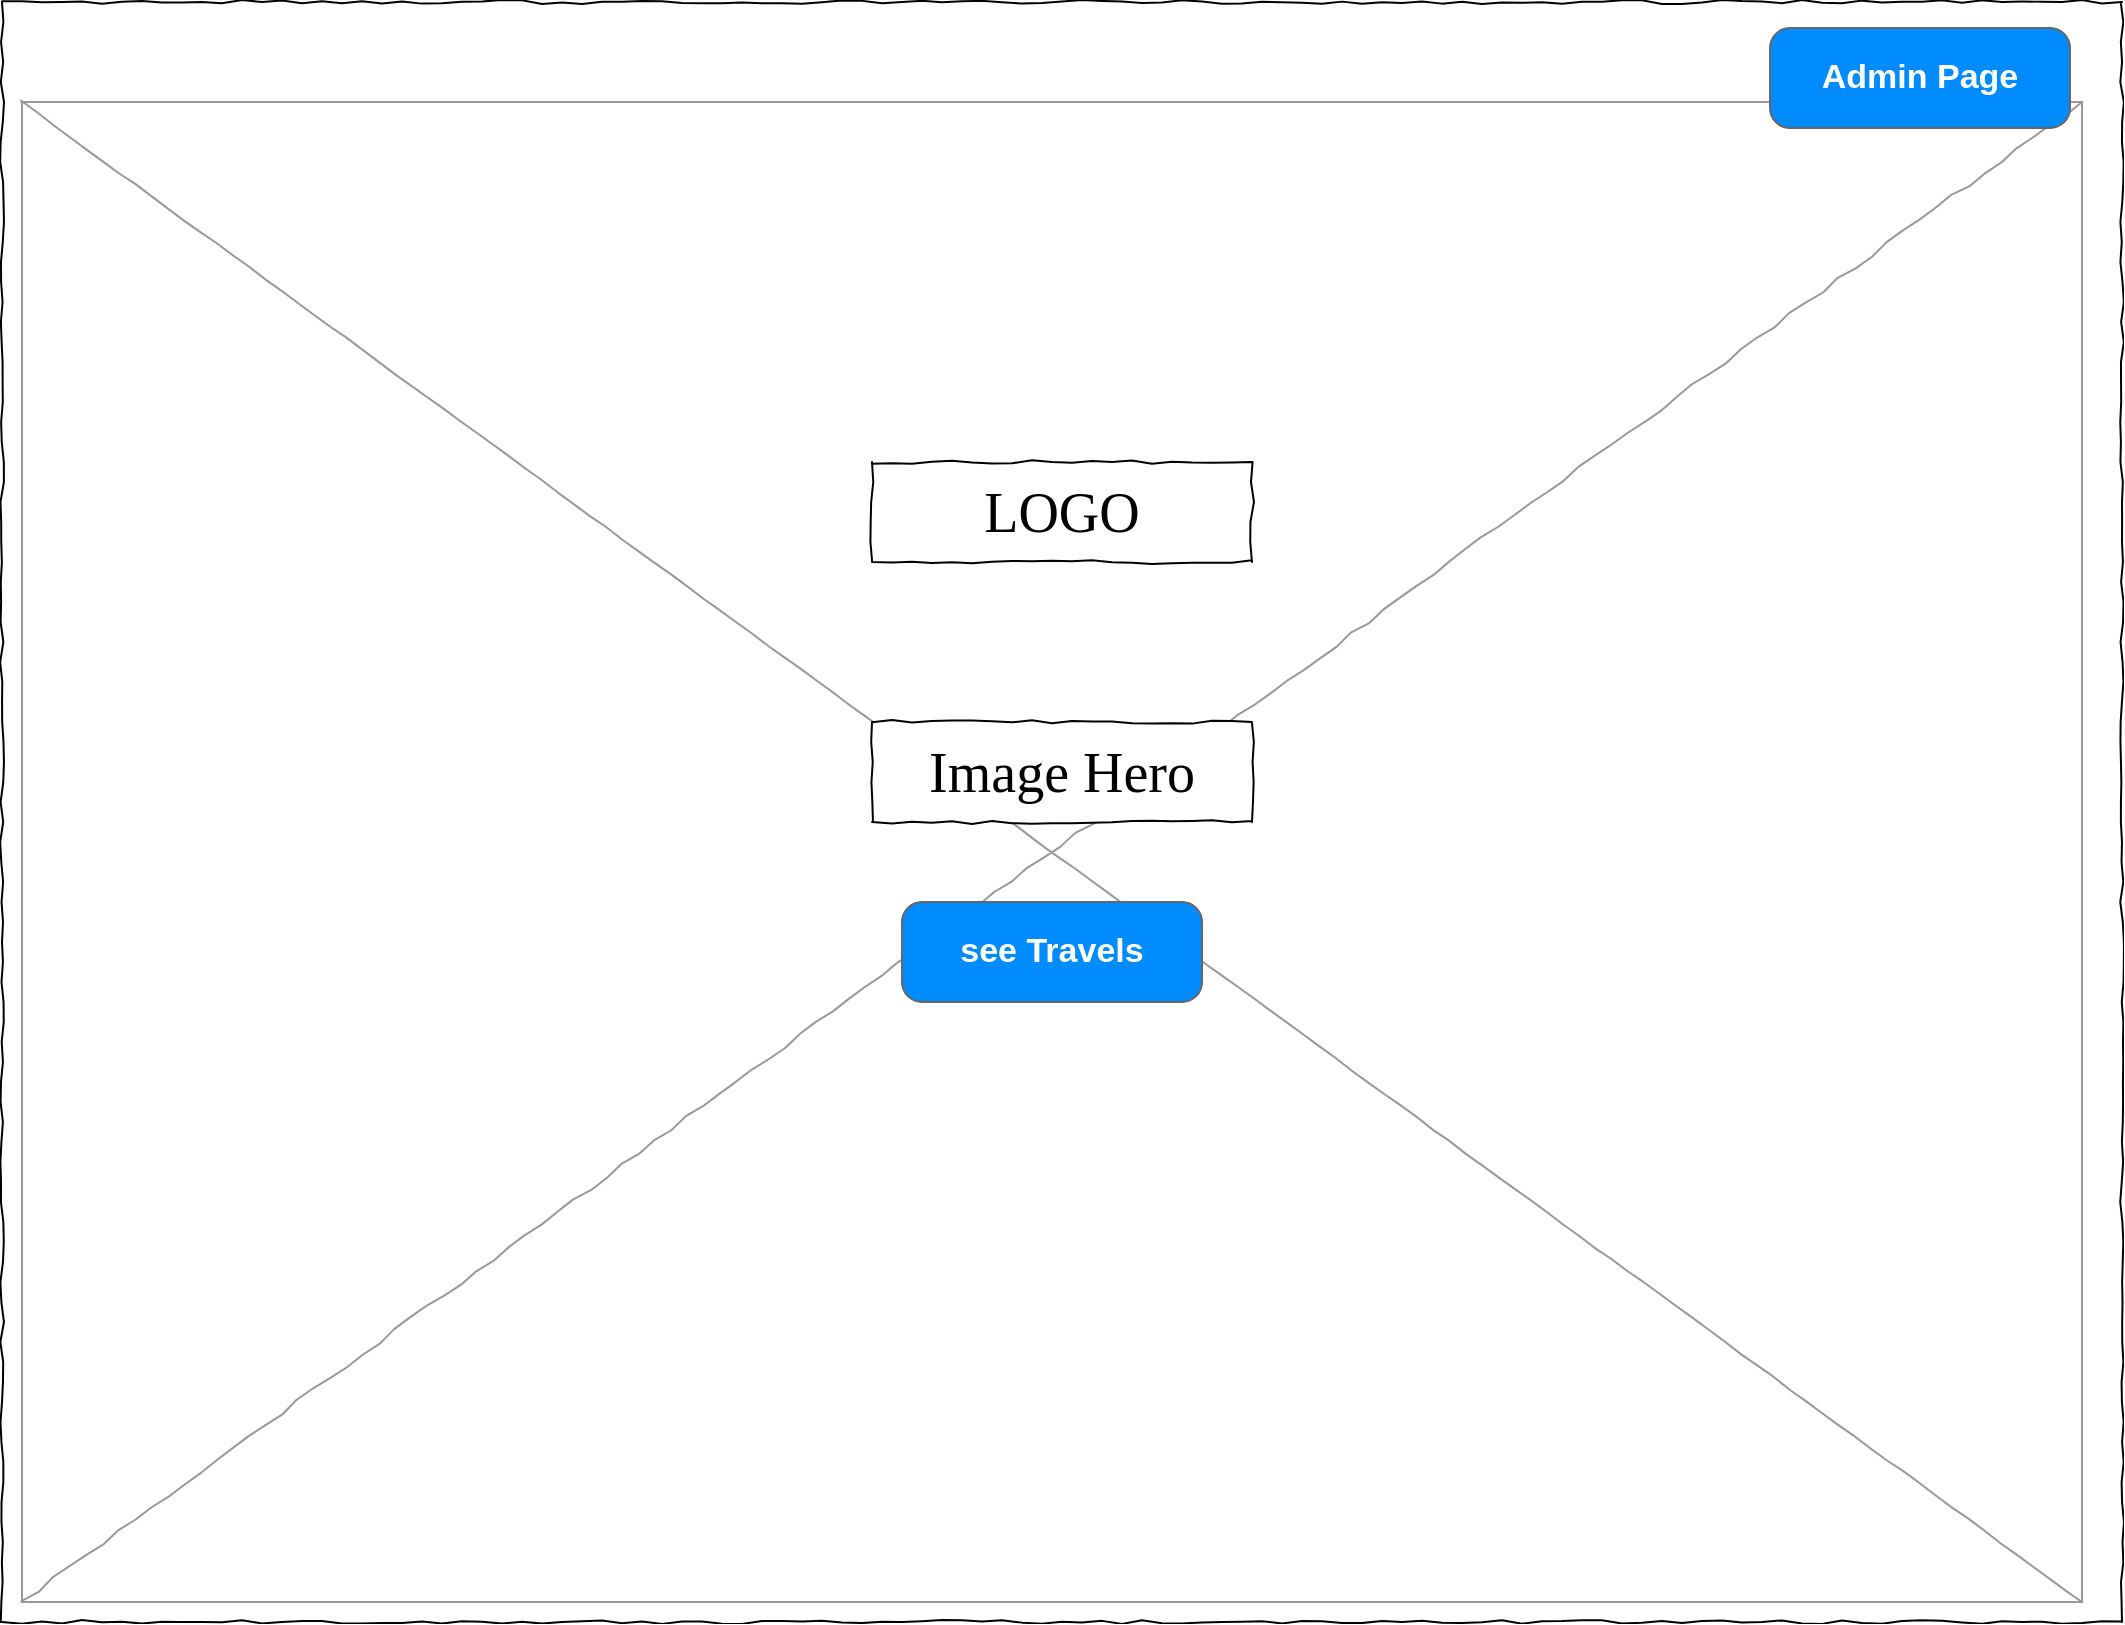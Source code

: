 <mxfile version="14.8.3" type="device" pages="6"><diagram id="4RDLFBri50VMZJJueNaK" name="01_Home"><mxGraphModel dx="2670" dy="1215" grid="1" gridSize="10" guides="1" tooltips="1" connect="1" arrows="1" fold="1" page="1" pageScale="1" pageWidth="1200" pageHeight="300" math="0" shadow="0"><root><mxCell id="vXAK9w3uppUfzPb-Z2W0-0"/><mxCell id="vXAK9w3uppUfzPb-Z2W0-1" parent="vXAK9w3uppUfzPb-Z2W0-0"/><mxCell id="26QaoEJhI_00qL06o7zh-0" value="" style="whiteSpace=wrap;html=1;rounded=0;shadow=0;labelBackgroundColor=none;strokeColor=#000000;strokeWidth=1;fillColor=none;fontFamily=Verdana;fontSize=12;fontColor=#000000;align=center;comic=1;" vertex="1" parent="vXAK9w3uppUfzPb-Z2W0-1"><mxGeometry x="20" y="20" width="1060" height="810" as="geometry"/></mxCell><mxCell id="26QaoEJhI_00qL06o7zh-15" value="" style="verticalLabelPosition=bottom;shadow=0;dashed=0;align=center;html=1;verticalAlign=top;strokeWidth=1;shape=mxgraph.mockup.graphics.simpleIcon;strokeColor=#999999;rounded=0;labelBackgroundColor=none;fontFamily=Verdana;fontSize=14;fontColor=#000000;comic=1;" vertex="1" parent="vXAK9w3uppUfzPb-Z2W0-1"><mxGeometry x="30" y="70" width="1030" height="750" as="geometry"/></mxCell><mxCell id="26QaoEJhI_00qL06o7zh-1" value="LOGO" style="whiteSpace=wrap;html=1;rounded=0;shadow=0;labelBackgroundColor=none;strokeWidth=1;fontFamily=Verdana;fontSize=28;align=center;comic=1;" vertex="1" parent="vXAK9w3uppUfzPb-Z2W0-1"><mxGeometry x="455" y="250" width="190" height="50" as="geometry"/></mxCell><mxCell id="26QaoEJhI_00qL06o7zh-40" value="see Travels" style="strokeWidth=1;shadow=0;dashed=0;align=center;html=1;shape=mxgraph.mockup.buttons.button;strokeColor=#666666;fontColor=#ffffff;mainText=;buttonStyle=round;fontSize=17;fontStyle=1;fillColor=#008cff;whiteSpace=wrap;" vertex="1" parent="vXAK9w3uppUfzPb-Z2W0-1"><mxGeometry x="470" y="470" width="150" height="50" as="geometry"/></mxCell><mxCell id="26QaoEJhI_00qL06o7zh-41" value="Admin Page" style="strokeWidth=1;shadow=0;dashed=0;align=center;html=1;shape=mxgraph.mockup.buttons.button;strokeColor=#666666;fontColor=#ffffff;mainText=;buttonStyle=round;fontSize=17;fontStyle=1;fillColor=#008cff;whiteSpace=wrap;" vertex="1" parent="vXAK9w3uppUfzPb-Z2W0-1"><mxGeometry x="904" y="33" width="150" height="50" as="geometry"/></mxCell><mxCell id="2ErH33O2EmgAYgp2rd02-0" value="Image Hero" style="whiteSpace=wrap;html=1;rounded=0;shadow=0;labelBackgroundColor=none;strokeWidth=1;fontFamily=Verdana;fontSize=28;align=center;comic=1;" vertex="1" parent="vXAK9w3uppUfzPb-Z2W0-1"><mxGeometry x="455" y="380" width="190" height="50" as="geometry"/></mxCell></root></mxGraphModel></diagram><diagram name="02_Travels" id="03018318-947c-dd8e-b7a3-06fadd420f32"><mxGraphModel dx="2136" dy="972" grid="1" gridSize="10" guides="1" tooltips="1" connect="1" arrows="1" fold="1" page="1" pageScale="1" pageWidth="1100" pageHeight="850" background="none" math="0" shadow="0"><root><mxCell id="0"/><mxCell id="1" parent="0"/><mxCell id="aPqmoWhZRKua_lqVedWM-4" value="" style="verticalLabelPosition=bottom;shadow=0;dashed=0;align=center;html=1;verticalAlign=top;strokeWidth=1;shape=mxgraph.mockup.graphics.simpleIcon;strokeColor=#999999;rounded=0;labelBackgroundColor=none;fontFamily=Verdana;fontSize=14;fontColor=#000000;comic=1;" vertex="1" parent="1"><mxGeometry x="630" y="320" width="170" height="160" as="geometry"/></mxCell><mxCell id="aPqmoWhZRKua_lqVedWM-7" value="" style="verticalLabelPosition=bottom;shadow=0;dashed=0;align=center;html=1;verticalAlign=top;strokeWidth=1;shape=mxgraph.mockup.graphics.simpleIcon;strokeColor=#999999;rounded=0;labelBackgroundColor=none;fontFamily=Verdana;fontSize=14;fontColor=#000000;comic=1;" vertex="1" parent="1"><mxGeometry x="630" y="490" width="170" height="160" as="geometry"/></mxCell><mxCell id="aPqmoWhZRKua_lqVedWM-10" value="" style="verticalLabelPosition=bottom;shadow=0;dashed=0;align=center;html=1;verticalAlign=top;strokeWidth=1;shape=mxgraph.mockup.graphics.simpleIcon;strokeColor=#999999;rounded=0;labelBackgroundColor=none;fontFamily=Verdana;fontSize=14;fontColor=#000000;comic=1;" vertex="1" parent="1"><mxGeometry x="630" y="660" width="170" height="160" as="geometry"/></mxCell><mxCell id="677b7b8949515195-1" value="" style="whiteSpace=wrap;html=1;rounded=0;shadow=0;labelBackgroundColor=none;strokeColor=#000000;strokeWidth=1;fillColor=none;fontFamily=Verdana;fontSize=12;fontColor=#000000;align=center;comic=1;" parent="1" vertex="1"><mxGeometry x="20" y="20" width="1060" height="810" as="geometry"/></mxCell><mxCell id="677b7b8949515195-2" value="LOGO" style="whiteSpace=wrap;html=1;rounded=0;shadow=0;labelBackgroundColor=none;strokeWidth=1;fontFamily=Verdana;fontSize=28;align=center;comic=1;" parent="1" vertex="1"><mxGeometry x="40" y="25" width="190" height="50" as="geometry"/></mxCell><mxCell id="677b7b8949515195-3" value="Search" style="strokeWidth=1;shadow=0;dashed=0;align=center;html=1;shape=mxgraph.mockup.forms.searchBox;strokeColor=#999999;mainText=;strokeColor2=#008cff;fontColor=#666666;fontSize=17;align=left;spacingLeft=3;rounded=0;labelBackgroundColor=none;comic=1;" parent="1" vertex="1"><mxGeometry x="430" y="100" width="220" height="30" as="geometry"/></mxCell><mxCell id="677b7b8949515195-7" value="AdminPage" style="text;html=1;points=[];align=left;verticalAlign=top;spacingTop=-4;fontSize=14;fontFamily=Verdana" parent="1" vertex="1"><mxGeometry x="991" y="40" width="60" height="20" as="geometry"/></mxCell><mxCell id="677b7b8949515195-8" value="" style="whiteSpace=wrap;html=1;rounded=0;shadow=0;labelBackgroundColor=none;strokeWidth=1;fillColor=none;fontFamily=Verdana;fontSize=12;align=center;comic=1;" parent="1" vertex="1"><mxGeometry x="30" y="150" width="200" height="670" as="geometry"/></mxCell><mxCell id="677b7b8949515195-9" value="" style="line;strokeWidth=1;html=1;rounded=0;shadow=0;labelBackgroundColor=none;fillColor=none;fontFamily=Verdana;fontSize=14;fontColor=#000000;align=center;comic=1;" parent="1" vertex="1"><mxGeometry x="20" y="20" width="1060" height="130" as="geometry"/></mxCell><mxCell id="677b7b8949515195-10" value="" style="whiteSpace=wrap;html=1;rounded=0;shadow=0;labelBackgroundColor=none;strokeWidth=1;fillColor=none;fontFamily=Verdana;fontSize=12;align=center;comic=1;" parent="1" vertex="1"><mxGeometry x="30" y="90" width="1040" height="50" as="geometry"/></mxCell><mxCell id="677b7b8949515195-11" value="Filter1" style="text;html=1;points=[];align=left;verticalAlign=top;spacingTop=-4;fontSize=14;fontFamily=Verdana" parent="1" vertex="1"><mxGeometry x="70" y="172.5" width="60" height="20" as="geometry"/></mxCell><mxCell id="677b7b8949515195-12" value="Filter 2" style="text;html=1;points=[];align=left;verticalAlign=top;spacingTop=-4;fontSize=14;fontFamily=Verdana" parent="1" vertex="1"><mxGeometry x="70" y="227.5" width="60" height="20" as="geometry"/></mxCell><mxCell id="677b7b8949515195-13" value="Filter 3" style="text;html=1;points=[];align=left;verticalAlign=top;spacingTop=-4;fontSize=14;fontFamily=Verdana" parent="1" vertex="1"><mxGeometry x="70" y="282.5" width="60" height="20" as="geometry"/></mxCell><mxCell id="677b7b8949515195-14" value="Filter 4" style="text;html=1;points=[];align=left;verticalAlign=top;spacingTop=-4;fontSize=14;fontFamily=Verdana" parent="1" vertex="1"><mxGeometry x="70" y="327.5" width="60" height="20" as="geometry"/></mxCell><mxCell id="677b7b8949515195-16" value="" style="verticalLabelPosition=bottom;shadow=0;dashed=0;align=center;html=1;verticalAlign=top;strokeWidth=1;shape=mxgraph.mockup.graphics.simpleIcon;strokeColor=#999999;rounded=0;labelBackgroundColor=none;fontFamily=Verdana;fontSize=14;fontColor=#000000;comic=1;" parent="1" vertex="1"><mxGeometry x="250" y="153" width="170" height="160" as="geometry"/></mxCell><mxCell id="677b7b8949515195-25" value="" style="whiteSpace=wrap;html=1;rounded=0;shadow=0;labelBackgroundColor=none;strokeWidth=1;fillColor=none;fontFamily=Verdana;fontSize=12;align=center;comic=1;" parent="1" vertex="1"><mxGeometry x="840" y="230" width="230" height="400" as="geometry"/></mxCell><mxCell id="677b7b8949515195-26" value="" style="whiteSpace=wrap;html=1;rounded=0;shadow=0;labelBackgroundColor=none;strokeWidth=1;fillColor=none;fontFamily=Verdana;fontSize=12;align=center;comic=1;" parent="1" vertex="1"><mxGeometry x="840" y="640" width="230" height="180" as="geometry"/></mxCell><mxCell id="677b7b8949515195-42" value="External Links About Planet" style="text;html=1;points=[];align=left;verticalAlign=top;spacingTop=-4;fontSize=14;fontFamily=Verdana" parent="1" vertex="1"><mxGeometry x="860" y="653" width="170" height="20" as="geometry"/></mxCell><mxCell id="677b7b8949515195-44" value="Travel Detail" style="text;html=1;points=[];align=left;verticalAlign=top;spacingTop=-4;fontSize=14;fontFamily=Verdana" parent="1" vertex="1"><mxGeometry x="860" y="250" width="170" height="20" as="geometry"/></mxCell><mxCell id="677b7b8949515195-45" value="Description1" style="text;html=1;points=[];align=left;verticalAlign=top;spacingTop=-4;fontSize=14;fontFamily=Verdana" parent="1" vertex="1"><mxGeometry x="860" y="285" width="170" height="20" as="geometry"/></mxCell><mxCell id="aPqmoWhZRKua_lqVedWM-15" value="" style="edgeStyle=orthogonalEdgeStyle;rounded=0;orthogonalLoop=1;jettySize=auto;html=1;exitX=0.931;exitY=0.09;exitDx=0;exitDy=0;exitPerimeter=0;" edge="1" parent="1" source="aPqmoWhZRKua_lqVedWM-1" target="677b7b8949515195-44"><mxGeometry relative="1" as="geometry"><Array as="points"><mxPoint x="788" y="170"/><mxPoint x="945" y="170"/></Array></mxGeometry></mxCell><mxCell id="aPqmoWhZRKua_lqVedWM-16" value="" style="edgeStyle=orthogonalEdgeStyle;rounded=0;orthogonalLoop=1;jettySize=auto;html=1;exitX=0.998;exitY=0.34;exitDx=0;exitDy=0;exitPerimeter=0;" edge="1" parent="1" source="aPqmoWhZRKua_lqVedWM-1"><mxGeometry relative="1" as="geometry"><mxPoint x="840" y="720" as="targetPoint"/><Array as="points"><mxPoint x="820" y="207"/><mxPoint x="820" y="720"/></Array></mxGeometry></mxCell><mxCell id="aPqmoWhZRKua_lqVedWM-1" value="" style="verticalLabelPosition=bottom;shadow=0;dashed=0;align=center;html=1;verticalAlign=top;strokeWidth=1;shape=mxgraph.mockup.graphics.simpleIcon;strokeColor=#999999;rounded=0;labelBackgroundColor=none;fontFamily=Verdana;fontSize=14;fontColor=#000000;comic=1;" vertex="1" parent="1"><mxGeometry x="630" y="153" width="170" height="160" as="geometry"/></mxCell><mxCell id="aPqmoWhZRKua_lqVedWM-2" value="" style="verticalLabelPosition=bottom;shadow=0;dashed=0;align=center;html=1;verticalAlign=top;strokeWidth=1;shape=mxgraph.mockup.graphics.simpleIcon;strokeColor=#999999;rounded=0;labelBackgroundColor=none;fontFamily=Verdana;fontSize=14;fontColor=#000000;comic=1;" vertex="1" parent="1"><mxGeometry x="440" y="153" width="170" height="160" as="geometry"/></mxCell><mxCell id="aPqmoWhZRKua_lqVedWM-3" value="" style="verticalLabelPosition=bottom;shadow=0;dashed=0;align=center;html=1;verticalAlign=top;strokeWidth=1;shape=mxgraph.mockup.graphics.simpleIcon;strokeColor=#999999;rounded=0;labelBackgroundColor=none;fontFamily=Verdana;fontSize=14;fontColor=#000000;comic=1;" vertex="1" parent="1"><mxGeometry x="250" y="320" width="170" height="160" as="geometry"/></mxCell><mxCell id="aPqmoWhZRKua_lqVedWM-5" value="" style="verticalLabelPosition=bottom;shadow=0;dashed=0;align=center;html=1;verticalAlign=top;strokeWidth=1;shape=mxgraph.mockup.graphics.simpleIcon;strokeColor=#999999;rounded=0;labelBackgroundColor=none;fontFamily=Verdana;fontSize=14;fontColor=#000000;comic=1;" vertex="1" parent="1"><mxGeometry x="440" y="320" width="170" height="160" as="geometry"/></mxCell><mxCell id="aPqmoWhZRKua_lqVedWM-6" value="" style="verticalLabelPosition=bottom;shadow=0;dashed=0;align=center;html=1;verticalAlign=top;strokeWidth=1;shape=mxgraph.mockup.graphics.simpleIcon;strokeColor=#999999;rounded=0;labelBackgroundColor=none;fontFamily=Verdana;fontSize=14;fontColor=#000000;comic=1;" vertex="1" parent="1"><mxGeometry x="250" y="490" width="170" height="160" as="geometry"/></mxCell><mxCell id="aPqmoWhZRKua_lqVedWM-8" value="" style="verticalLabelPosition=bottom;shadow=0;dashed=0;align=center;html=1;verticalAlign=top;strokeWidth=1;shape=mxgraph.mockup.graphics.simpleIcon;strokeColor=#999999;rounded=0;labelBackgroundColor=none;fontFamily=Verdana;fontSize=14;fontColor=#000000;comic=1;" vertex="1" parent="1"><mxGeometry x="440" y="490" width="170" height="160" as="geometry"/></mxCell><mxCell id="aPqmoWhZRKua_lqVedWM-9" value="" style="verticalLabelPosition=bottom;shadow=0;dashed=0;align=center;html=1;verticalAlign=top;strokeWidth=1;shape=mxgraph.mockup.graphics.simpleIcon;strokeColor=#999999;rounded=0;labelBackgroundColor=none;fontFamily=Verdana;fontSize=14;fontColor=#000000;comic=1;" vertex="1" parent="1"><mxGeometry x="250" y="660" width="170" height="160" as="geometry"/></mxCell><mxCell id="aPqmoWhZRKua_lqVedWM-11" value="" style="verticalLabelPosition=bottom;shadow=0;dashed=0;align=center;html=1;verticalAlign=top;strokeWidth=1;shape=mxgraph.mockup.graphics.simpleIcon;strokeColor=#999999;rounded=0;labelBackgroundColor=none;fontFamily=Verdana;fontSize=14;fontColor=#000000;comic=1;" vertex="1" parent="1"><mxGeometry x="440" y="660" width="170" height="160" as="geometry"/></mxCell><mxCell id="aPqmoWhZRKua_lqVedWM-17" value="Travel" style="text;html=1;points=[];align=left;verticalAlign=top;spacingTop=-4;fontSize=14;fontFamily=Verdana" vertex="1" parent="1"><mxGeometry x="305" y="223" width="60" height="20" as="geometry"/></mxCell></root></mxGraphModel></diagram><diagram id="cADFyBE27aqlWa9rOALu" name="03_ApplyToTrip"><mxGraphModel dx="2136" dy="972" grid="1" gridSize="10" guides="1" tooltips="1" connect="1" arrows="1" fold="1" page="1" pageScale="1" pageWidth="1200" pageHeight="300" math="0" shadow="0"><root><mxCell id="Y62HonfAvPyX850Pwhty-0"/><mxCell id="Y62HonfAvPyX850Pwhty-1" parent="Y62HonfAvPyX850Pwhty-0"/><mxCell id="0o2JQq9DHf3DWVqB_4TG-3" value="" style="whiteSpace=wrap;html=1;rounded=0;shadow=0;labelBackgroundColor=none;strokeColor=#000000;strokeWidth=1;fillColor=none;fontFamily=Verdana;fontSize=12;fontColor=#000000;align=center;comic=1;" vertex="1" parent="Y62HonfAvPyX850Pwhty-1"><mxGeometry x="20" y="20" width="1060" height="810" as="geometry"/></mxCell><mxCell id="0o2JQq9DHf3DWVqB_4TG-9" value="" style="whiteSpace=wrap;html=1;rounded=0;shadow=0;labelBackgroundColor=none;strokeWidth=1;fillColor=none;fontFamily=Verdana;fontSize=12;align=center;comic=1;" vertex="1" parent="Y62HonfAvPyX850Pwhty-1"><mxGeometry x="30" y="90" width="1040" height="700" as="geometry"/></mxCell><mxCell id="0o2JQq9DHf3DWVqB_4TG-49" value="" style="shape=mxgraph.mockup.containers.marginRect;rectMarginTop=10;strokeColor=#666666;strokeWidth=1;dashed=0;rounded=1;arcSize=5;recursiveResize=0;" vertex="1" parent="Y62HonfAvPyX850Pwhty-1"><mxGeometry x="290" y="325" width="520" height="465" as="geometry"/></mxCell><mxCell id="0o2JQq9DHf3DWVqB_4TG-50" value="Form" style="shape=rect;strokeColor=none;fillColor=#008cff;strokeWidth=1;dashed=0;rounded=1;arcSize=20;fontColor=#ffffff;fontSize=17;spacing=2;spacingTop=-2;align=left;autosize=1;spacingLeft=4;resizeWidth=0;resizeHeight=0;perimeter=none;" vertex="1" parent="0o2JQq9DHf3DWVqB_4TG-49"><mxGeometry x="5" width="60" height="30" as="geometry"/></mxCell><mxCell id="0o2JQq9DHf3DWVqB_4TG-4" value="LOGO" style="whiteSpace=wrap;html=1;rounded=0;shadow=0;labelBackgroundColor=none;strokeWidth=1;fontFamily=Verdana;fontSize=28;align=center;comic=1;" vertex="1" parent="Y62HonfAvPyX850Pwhty-1"><mxGeometry x="40" y="25" width="190" height="50" as="geometry"/></mxCell><mxCell id="0o2JQq9DHf3DWVqB_4TG-6" value="AdminPage" style="text;html=1;points=[];align=left;verticalAlign=top;spacingTop=-4;fontSize=14;fontFamily=Verdana" vertex="1" parent="Y62HonfAvPyX850Pwhty-1"><mxGeometry x="991" y="40" width="60" height="20" as="geometry"/></mxCell><mxCell id="0o2JQq9DHf3DWVqB_4TG-8" value="" style="line;strokeWidth=1;html=1;rounded=0;shadow=0;labelBackgroundColor=none;fillColor=none;fontFamily=Verdana;fontSize=14;fontColor=#000000;align=center;comic=1;" vertex="1" parent="Y62HonfAvPyX850Pwhty-1"><mxGeometry x="20" y="20" width="1060" height="130" as="geometry"/></mxCell><mxCell id="0o2JQq9DHf3DWVqB_4TG-31" value="Submit" style="strokeWidth=1;shadow=0;dashed=0;align=center;html=1;shape=mxgraph.mockup.buttons.button;strokeColor=#666666;fontColor=#ffffff;mainText=;buttonStyle=round;fontSize=17;fontStyle=1;fillColor=#008cff;whiteSpace=wrap;" vertex="1" parent="Y62HonfAvPyX850Pwhty-1"><mxGeometry x="580" y="720" width="150" height="50" as="geometry"/></mxCell><mxCell id="0o2JQq9DHf3DWVqB_4TG-32" value="Cancel" style="strokeWidth=1;shadow=0;dashed=0;align=center;html=1;shape=mxgraph.mockup.buttons.button;strokeColor=#666666;fontColor=#ffffff;mainText=;buttonStyle=round;fontSize=17;fontStyle=1;fillColor=#008cff;whiteSpace=wrap;" vertex="1" parent="Y62HonfAvPyX850Pwhty-1"><mxGeometry x="350" y="720" width="150" height="50" as="geometry"/></mxCell><mxCell id="0o2JQq9DHf3DWVqB_4TG-33" value="" style="verticalLabelPosition=bottom;shadow=0;dashed=0;align=center;html=1;verticalAlign=top;strokeWidth=1;shape=mxgraph.mockup.containers.userFemale;strokeColor=#666666;strokeColor2=#008cff;" vertex="1" parent="Y62HonfAvPyX850Pwhty-1"><mxGeometry x="375" y="375" width="100" height="100" as="geometry"/></mxCell><mxCell id="0o2JQq9DHf3DWVqB_4TG-46" value="Lorem ipsum dolor sit amet, consectetur adipisicing elit, sed do eiusmod tempor incididunt ut labore et dolore magna aliqua. Ut enim ad minim veniam, quis nostrud exercitation ullamco laboris nisi ut aliquip ex ea commodo consequat. Duis aute irure dolor in reprehenderit in voluptate velit esse cillum dolore eu fugiat nulla pariatur. Excepteur sint occaecat cupidatat non proident, sunt in culpa qui officia deserunt mollit anim id est laborum." style="strokeWidth=1;shadow=0;dashed=0;align=center;html=1;shape=mxgraph.mockup.forms.rrect;fillColor=#ffffff;rSize=0;fontColor=#666666;align=left;spacingLeft=3;strokeColor=#999999;verticalAlign=top;whiteSpace=wrap;" vertex="1" parent="Y62HonfAvPyX850Pwhty-1"><mxGeometry x="350" y="555" width="400" height="125" as="geometry"/></mxCell><mxCell id="0o2JQq9DHf3DWVqB_4TG-48" value="" style="group" vertex="1" connectable="0" parent="Y62HonfAvPyX850Pwhty-1"><mxGeometry x="550" y="380" width="200" height="158" as="geometry"/></mxCell><mxCell id="0o2JQq9DHf3DWVqB_4TG-36" value="From" style="strokeWidth=1;shadow=0;dashed=0;align=center;html=1;shape=mxgraph.mockup.forms.anchor;align=right;spacingRight=2;fontColor=#666666;" vertex="1" parent="0o2JQq9DHf3DWVqB_4TG-48"><mxGeometry width="25" height="18" as="geometry"/></mxCell><mxCell id="0o2JQq9DHf3DWVqB_4TG-37" value="john@jgraph.com" style="strokeWidth=1;shadow=0;dashed=0;align=center;html=1;shape=mxgraph.mockup.forms.rrect;fillColor=#ffffff;rSize=0;fontColor=#666666;align=left;spacingLeft=3;strokeColor=#999999;" vertex="1" parent="0o2JQq9DHf3DWVqB_4TG-48"><mxGeometry x="25" width="175" height="18" as="geometry"/></mxCell><mxCell id="0o2JQq9DHf3DWVqB_4TG-38" value="Subject" style="strokeWidth=1;shadow=0;dashed=0;align=center;html=1;shape=mxgraph.mockup.forms.anchor;align=right;spacingRight=2;fontColor=#666666;" vertex="1" parent="0o2JQq9DHf3DWVqB_4TG-48"><mxGeometry y="35" width="25" height="18" as="geometry"/></mxCell><mxCell id="0o2JQq9DHf3DWVqB_4TG-39" value="Greeting" style="strokeWidth=1;shadow=0;dashed=0;align=center;html=1;shape=mxgraph.mockup.forms.rrect;fillColor=#ffffff;rSize=0;fontColor=#666666;align=left;spacingLeft=3;strokeColor=#999999;" vertex="1" parent="0o2JQq9DHf3DWVqB_4TG-48"><mxGeometry x="25" y="35" width="175" height="18" as="geometry"/></mxCell><mxCell id="0o2JQq9DHf3DWVqB_4TG-40" value="To" style="strokeWidth=1;shadow=0;dashed=0;align=center;html=1;shape=mxgraph.mockup.forms.anchor;align=right;spacingRight=2;fontColor=#666666;" vertex="1" parent="0o2JQq9DHf3DWVqB_4TG-48"><mxGeometry y="70" width="25" height="18" as="geometry"/></mxCell><mxCell id="0o2JQq9DHf3DWVqB_4TG-41" value="fred@jgraph.com" style="strokeWidth=1;shadow=0;dashed=0;align=center;html=1;shape=mxgraph.mockup.forms.rrect;fillColor=#ffffff;rSize=0;fontColor=#666666;align=left;spacingLeft=3;strokeColor=#999999;" vertex="1" parent="0o2JQq9DHf3DWVqB_4TG-48"><mxGeometry x="25" y="70" width="175" height="18" as="geometry"/></mxCell><mxCell id="0o2JQq9DHf3DWVqB_4TG-42" value="CC" style="strokeWidth=1;shadow=0;dashed=0;align=center;html=1;shape=mxgraph.mockup.forms.anchor;align=right;spacingRight=2;fontColor=#666666;" vertex="1" parent="0o2JQq9DHf3DWVqB_4TG-48"><mxGeometry y="105" width="25" height="18" as="geometry"/></mxCell><mxCell id="0o2JQq9DHf3DWVqB_4TG-43" value="" style="strokeWidth=1;shadow=0;dashed=0;align=center;html=1;shape=mxgraph.mockup.forms.rrect;fillColor=#ffffff;rSize=0;fontColor=#666666;align=left;spacingLeft=3;strokeColor=#999999;" vertex="1" parent="0o2JQq9DHf3DWVqB_4TG-48"><mxGeometry x="25" y="105" width="175" height="18" as="geometry"/></mxCell><mxCell id="0o2JQq9DHf3DWVqB_4TG-44" value="BCC" style="strokeWidth=1;shadow=0;dashed=0;align=center;html=1;shape=mxgraph.mockup.forms.anchor;align=right;spacingRight=2;fontColor=#666666;" vertex="1" parent="0o2JQq9DHf3DWVqB_4TG-48"><mxGeometry y="140" width="25" height="18" as="geometry"/></mxCell><mxCell id="0o2JQq9DHf3DWVqB_4TG-45" value="" style="strokeWidth=1;shadow=0;dashed=0;align=center;html=1;shape=mxgraph.mockup.forms.rrect;fillColor=#ffffff;rSize=0;fontColor=#666666;align=left;spacingLeft=3;strokeColor=#999999;" vertex="1" parent="0o2JQq9DHf3DWVqB_4TG-48"><mxGeometry x="25" y="140" width="175" height="18" as="geometry"/></mxCell><mxCell id="0o2JQq9DHf3DWVqB_4TG-52" value="" style="shape=mxgraph.mockup.containers.marginRect;rectMarginTop=10;strokeColor=#666666;strokeWidth=1;dashed=0;rounded=1;arcSize=5;recursiveResize=0;" vertex="1" parent="Y62HonfAvPyX850Pwhty-1"><mxGeometry x="290" y="110" width="510" height="200" as="geometry"/></mxCell><mxCell id="0o2JQq9DHf3DWVqB_4TG-53" value="Selected Travel" style="shape=rect;strokeColor=none;fillColor=#008cff;strokeWidth=1;dashed=0;rounded=1;arcSize=20;fontColor=#ffffff;fontSize=17;spacing=2;spacingTop=-2;align=left;autosize=1;spacingLeft=4;resizeWidth=0;resizeHeight=0;perimeter=none;" vertex="1" parent="0o2JQq9DHf3DWVqB_4TG-52"><mxGeometry x="5" width="140" height="30" as="geometry"/></mxCell><mxCell id="0o2JQq9DHf3DWVqB_4TG-54" value="" style="verticalLabelPosition=bottom;shadow=0;dashed=0;align=center;html=1;verticalAlign=top;strokeWidth=1;shape=mxgraph.mockup.graphics.simpleIcon;strokeColor=#999999;" vertex="1" parent="0o2JQq9DHf3DWVqB_4TG-52"><mxGeometry x="35" y="60" width="95" height="90" as="geometry"/></mxCell><mxCell id="0o2JQq9DHf3DWVqB_4TG-56" value="Lorem ipsum dolor sit amet, consectetur adipisicing elit, sed do eiusmod tempor incididunt ut labore et dolore magna aliqua. Ut enim ad minim veniam, quis nostrud " style="text;spacingTop=-5;whiteSpace=wrap;html=1;align=left;fontSize=12;fontFamily=Helvetica;fillColor=none;strokeColor=none;" vertex="1" parent="Y62HonfAvPyX850Pwhty-1"><mxGeometry x="460" y="190" width="250" height="60" as="geometry"/></mxCell></root></mxGraphModel></diagram><diagram id="k6xGaYi9LKH_cq1eOvte" name="04_Admin"><mxGraphModel dx="2136" dy="972" grid="1" gridSize="10" guides="1" tooltips="1" connect="1" arrows="1" fold="1" page="1" pageScale="1" pageWidth="1200" pageHeight="300" math="0" shadow="0"><root><mxCell id="MKDFeJte-J2Apxde2W6v-0"/><mxCell id="MKDFeJte-J2Apxde2W6v-1" parent="MKDFeJte-J2Apxde2W6v-0"/><mxCell id="ESP-EIJzVuIo4s71uGIl-9" value="" style="whiteSpace=wrap;html=1;rounded=0;shadow=0;labelBackgroundColor=none;strokeWidth=1;fillColor=none;fontFamily=Verdana;fontSize=12;align=center;comic=1;" vertex="1" parent="MKDFeJte-J2Apxde2W6v-1"><mxGeometry x="30" y="90" width="1040" height="50" as="geometry"/></mxCell><mxCell id="ESP-EIJzVuIo4s71uGIl-3" value="" style="whiteSpace=wrap;html=1;rounded=0;shadow=0;labelBackgroundColor=none;strokeColor=#000000;strokeWidth=1;fillColor=none;fontFamily=Verdana;fontSize=12;fontColor=#000000;align=center;comic=1;" vertex="1" parent="MKDFeJte-J2Apxde2W6v-1"><mxGeometry x="20" y="20" width="1060" height="810" as="geometry"/></mxCell><mxCell id="ESP-EIJzVuIo4s71uGIl-0" value="" style="verticalLabelPosition=bottom;shadow=0;dashed=0;align=center;html=1;verticalAlign=top;strokeWidth=1;shape=mxgraph.mockup.graphics.simpleIcon;strokeColor=#999999;rounded=0;labelBackgroundColor=none;fontFamily=Verdana;fontSize=14;fontColor=#000000;comic=1;" vertex="1" parent="MKDFeJte-J2Apxde2W6v-1"><mxGeometry x="630" y="320" width="170" height="160" as="geometry"/></mxCell><mxCell id="ESP-EIJzVuIo4s71uGIl-1" value="" style="verticalLabelPosition=bottom;shadow=0;dashed=0;align=center;html=1;verticalAlign=top;strokeWidth=1;shape=mxgraph.mockup.graphics.simpleIcon;strokeColor=#999999;rounded=0;labelBackgroundColor=none;fontFamily=Verdana;fontSize=14;fontColor=#000000;comic=1;" vertex="1" parent="MKDFeJte-J2Apxde2W6v-1"><mxGeometry x="630" y="490" width="170" height="160" as="geometry"/></mxCell><mxCell id="ESP-EIJzVuIo4s71uGIl-2" value="" style="verticalLabelPosition=bottom;shadow=0;dashed=0;align=center;html=1;verticalAlign=top;strokeWidth=1;shape=mxgraph.mockup.graphics.simpleIcon;strokeColor=#999999;rounded=0;labelBackgroundColor=none;fontFamily=Verdana;fontSize=14;fontColor=#000000;comic=1;" vertex="1" parent="MKDFeJte-J2Apxde2W6v-1"><mxGeometry x="630" y="660" width="170" height="160" as="geometry"/></mxCell><mxCell id="ESP-EIJzVuIo4s71uGIl-4" value="LOGO" style="whiteSpace=wrap;html=1;rounded=0;shadow=0;labelBackgroundColor=none;strokeWidth=1;fontFamily=Verdana;fontSize=28;align=center;comic=1;" vertex="1" parent="MKDFeJte-J2Apxde2W6v-1"><mxGeometry x="40" y="25" width="190" height="50" as="geometry"/></mxCell><mxCell id="ESP-EIJzVuIo4s71uGIl-5" value="Search" style="strokeWidth=1;shadow=0;dashed=0;align=center;html=1;shape=mxgraph.mockup.forms.searchBox;strokeColor=#999999;mainText=;strokeColor2=#008cff;fontColor=#666666;fontSize=17;align=left;spacingLeft=3;rounded=0;labelBackgroundColor=none;comic=1;" vertex="1" parent="MKDFeJte-J2Apxde2W6v-1"><mxGeometry x="20" y="370" width="220" height="30" as="geometry"/></mxCell><mxCell id="ESP-EIJzVuIo4s71uGIl-6" value="Logout" style="text;html=1;points=[];align=left;verticalAlign=top;spacingTop=-4;fontSize=14;fontFamily=Verdana" vertex="1" parent="MKDFeJte-J2Apxde2W6v-1"><mxGeometry x="991" y="40" width="60" height="20" as="geometry"/></mxCell><mxCell id="ESP-EIJzVuIo4s71uGIl-7" value="" style="whiteSpace=wrap;html=1;rounded=0;shadow=0;labelBackgroundColor=none;strokeWidth=1;fillColor=none;fontFamily=Verdana;fontSize=12;align=center;comic=1;" vertex="1" parent="MKDFeJte-J2Apxde2W6v-1"><mxGeometry x="30" y="150" width="200" height="670" as="geometry"/></mxCell><mxCell id="ESP-EIJzVuIo4s71uGIl-8" value="" style="line;strokeWidth=1;html=1;rounded=0;shadow=0;labelBackgroundColor=none;fillColor=none;fontFamily=Verdana;fontSize=14;fontColor=#000000;align=center;comic=1;" vertex="1" parent="MKDFeJte-J2Apxde2W6v-1"><mxGeometry x="20" y="20" width="1060" height="130" as="geometry"/></mxCell><mxCell id="ESP-EIJzVuIo4s71uGIl-10" value="Filter1" style="text;html=1;points=[];align=left;verticalAlign=top;spacingTop=-4;fontSize=14;fontFamily=Verdana" vertex="1" parent="MKDFeJte-J2Apxde2W6v-1"><mxGeometry x="70" y="172.5" width="60" height="20" as="geometry"/></mxCell><mxCell id="ESP-EIJzVuIo4s71uGIl-11" value="Filter 2" style="text;html=1;points=[];align=left;verticalAlign=top;spacingTop=-4;fontSize=14;fontFamily=Verdana" vertex="1" parent="MKDFeJte-J2Apxde2W6v-1"><mxGeometry x="70" y="227.5" width="60" height="20" as="geometry"/></mxCell><mxCell id="ESP-EIJzVuIo4s71uGIl-12" value="Filter 3" style="text;html=1;points=[];align=left;verticalAlign=top;spacingTop=-4;fontSize=14;fontFamily=Verdana" vertex="1" parent="MKDFeJte-J2Apxde2W6v-1"><mxGeometry x="70" y="282.5" width="60" height="20" as="geometry"/></mxCell><mxCell id="ESP-EIJzVuIo4s71uGIl-13" value="Filter 4" style="text;html=1;points=[];align=left;verticalAlign=top;spacingTop=-4;fontSize=14;fontFamily=Verdana" vertex="1" parent="MKDFeJte-J2Apxde2W6v-1"><mxGeometry x="70" y="327.5" width="60" height="20" as="geometry"/></mxCell><mxCell id="ESP-EIJzVuIo4s71uGIl-14" value="" style="verticalLabelPosition=bottom;shadow=0;dashed=0;align=center;html=1;verticalAlign=top;strokeWidth=1;shape=mxgraph.mockup.graphics.simpleIcon;strokeColor=#999999;rounded=0;labelBackgroundColor=none;fontFamily=Verdana;fontSize=14;fontColor=#000000;comic=1;" vertex="1" parent="MKDFeJte-J2Apxde2W6v-1"><mxGeometry x="250" y="153" width="170" height="160" as="geometry"/></mxCell><mxCell id="ESP-EIJzVuIo4s71uGIl-22" value="" style="verticalLabelPosition=bottom;shadow=0;dashed=0;align=center;html=1;verticalAlign=top;strokeWidth=1;shape=mxgraph.mockup.graphics.simpleIcon;strokeColor=#999999;rounded=0;labelBackgroundColor=none;fontFamily=Verdana;fontSize=14;fontColor=#000000;comic=1;" vertex="1" parent="MKDFeJte-J2Apxde2W6v-1"><mxGeometry x="630" y="153" width="170" height="160" as="geometry"/></mxCell><mxCell id="ESP-EIJzVuIo4s71uGIl-23" value="" style="verticalLabelPosition=bottom;shadow=0;dashed=0;align=center;html=1;verticalAlign=top;strokeWidth=1;shape=mxgraph.mockup.graphics.simpleIcon;strokeColor=#999999;rounded=0;labelBackgroundColor=none;fontFamily=Verdana;fontSize=14;fontColor=#000000;comic=1;" vertex="1" parent="MKDFeJte-J2Apxde2W6v-1"><mxGeometry x="440" y="153" width="170" height="160" as="geometry"/></mxCell><mxCell id="ESP-EIJzVuIo4s71uGIl-24" value="" style="verticalLabelPosition=bottom;shadow=0;dashed=0;align=center;html=1;verticalAlign=top;strokeWidth=1;shape=mxgraph.mockup.graphics.simpleIcon;strokeColor=#999999;rounded=0;labelBackgroundColor=none;fontFamily=Verdana;fontSize=14;fontColor=#000000;comic=1;" vertex="1" parent="MKDFeJte-J2Apxde2W6v-1"><mxGeometry x="250" y="320" width="170" height="160" as="geometry"/></mxCell><mxCell id="ESP-EIJzVuIo4s71uGIl-25" value="" style="verticalLabelPosition=bottom;shadow=0;dashed=0;align=center;html=1;verticalAlign=top;strokeWidth=1;shape=mxgraph.mockup.graphics.simpleIcon;strokeColor=#999999;rounded=0;labelBackgroundColor=none;fontFamily=Verdana;fontSize=14;fontColor=#000000;comic=1;" vertex="1" parent="MKDFeJte-J2Apxde2W6v-1"><mxGeometry x="440" y="320" width="170" height="160" as="geometry"/></mxCell><mxCell id="ESP-EIJzVuIo4s71uGIl-26" value="" style="verticalLabelPosition=bottom;shadow=0;dashed=0;align=center;html=1;verticalAlign=top;strokeWidth=1;shape=mxgraph.mockup.graphics.simpleIcon;strokeColor=#999999;rounded=0;labelBackgroundColor=none;fontFamily=Verdana;fontSize=14;fontColor=#000000;comic=1;" vertex="1" parent="MKDFeJte-J2Apxde2W6v-1"><mxGeometry x="250" y="490" width="170" height="160" as="geometry"/></mxCell><mxCell id="ESP-EIJzVuIo4s71uGIl-27" value="" style="verticalLabelPosition=bottom;shadow=0;dashed=0;align=center;html=1;verticalAlign=top;strokeWidth=1;shape=mxgraph.mockup.graphics.simpleIcon;strokeColor=#999999;rounded=0;labelBackgroundColor=none;fontFamily=Verdana;fontSize=14;fontColor=#000000;comic=1;" vertex="1" parent="MKDFeJte-J2Apxde2W6v-1"><mxGeometry x="440" y="490" width="170" height="160" as="geometry"/></mxCell><mxCell id="ESP-EIJzVuIo4s71uGIl-28" value="" style="verticalLabelPosition=bottom;shadow=0;dashed=0;align=center;html=1;verticalAlign=top;strokeWidth=1;shape=mxgraph.mockup.graphics.simpleIcon;strokeColor=#999999;rounded=0;labelBackgroundColor=none;fontFamily=Verdana;fontSize=14;fontColor=#000000;comic=1;" vertex="1" parent="MKDFeJte-J2Apxde2W6v-1"><mxGeometry x="250" y="660" width="170" height="160" as="geometry"/></mxCell><mxCell id="ESP-EIJzVuIo4s71uGIl-29" value="" style="verticalLabelPosition=bottom;shadow=0;dashed=0;align=center;html=1;verticalAlign=top;strokeWidth=1;shape=mxgraph.mockup.graphics.simpleIcon;strokeColor=#999999;rounded=0;labelBackgroundColor=none;fontFamily=Verdana;fontSize=14;fontColor=#000000;comic=1;" vertex="1" parent="MKDFeJte-J2Apxde2W6v-1"><mxGeometry x="440" y="660" width="170" height="160" as="geometry"/></mxCell><mxCell id="ESP-EIJzVuIo4s71uGIl-30" value="&lt;div&gt;Travel&lt;/div&gt;&lt;div&gt;Travel Reume&lt;/div&gt;&lt;div&gt;&lt;br&gt;&lt;/div&gt;" style="text;html=1;points=[];align=left;verticalAlign=top;spacingTop=-4;fontSize=14;fontFamily=Verdana" vertex="1" parent="MKDFeJte-J2Apxde2W6v-1"><mxGeometry x="280" y="223" width="60" height="20" as="geometry"/></mxCell><mxCell id="pUxb5ECdeg5FArNAJejN-0" value="" style="verticalLabelPosition=bottom;shadow=0;dashed=0;align=center;html=1;verticalAlign=top;strokeWidth=1;shape=mxgraph.mockup.graphics.simpleIcon;strokeColor=#999999;rounded=0;labelBackgroundColor=none;fontFamily=Verdana;fontSize=14;fontColor=#000000;comic=1;" vertex="1" parent="MKDFeJte-J2Apxde2W6v-1"><mxGeometry x="830" y="320" width="170" height="160" as="geometry"/></mxCell><mxCell id="pUxb5ECdeg5FArNAJejN-1" value="" style="verticalLabelPosition=bottom;shadow=0;dashed=0;align=center;html=1;verticalAlign=top;strokeWidth=1;shape=mxgraph.mockup.graphics.simpleIcon;strokeColor=#999999;rounded=0;labelBackgroundColor=none;fontFamily=Verdana;fontSize=14;fontColor=#000000;comic=1;" vertex="1" parent="MKDFeJte-J2Apxde2W6v-1"><mxGeometry x="830" y="490" width="170" height="160" as="geometry"/></mxCell><mxCell id="pUxb5ECdeg5FArNAJejN-2" value="" style="verticalLabelPosition=bottom;shadow=0;dashed=0;align=center;html=1;verticalAlign=top;strokeWidth=1;shape=mxgraph.mockup.graphics.simpleIcon;strokeColor=#999999;rounded=0;labelBackgroundColor=none;fontFamily=Verdana;fontSize=14;fontColor=#000000;comic=1;" vertex="1" parent="MKDFeJte-J2Apxde2W6v-1"><mxGeometry x="830" y="660" width="170" height="160" as="geometry"/></mxCell><mxCell id="pUxb5ECdeg5FArNAJejN-3" value="" style="verticalLabelPosition=bottom;shadow=0;dashed=0;align=center;html=1;verticalAlign=top;strokeWidth=1;shape=mxgraph.mockup.graphics.simpleIcon;strokeColor=#999999;rounded=0;labelBackgroundColor=none;fontFamily=Verdana;fontSize=14;fontColor=#000000;comic=1;" vertex="1" parent="MKDFeJte-J2Apxde2W6v-1"><mxGeometry x="830" y="153" width="170" height="160" as="geometry"/></mxCell><mxCell id="pUxb5ECdeg5FArNAJejN-4" value="create travel" style="strokeWidth=1;shadow=0;dashed=0;align=center;html=1;shape=mxgraph.mockup.buttons.button;strokeColor=#666666;fontColor=#ffffff;mainText=;buttonStyle=round;fontSize=17;fontStyle=1;fillColor=#008cff;whiteSpace=wrap;" vertex="1" parent="MKDFeJte-J2Apxde2W6v-1"><mxGeometry x="460" y="90" width="150" height="50" as="geometry"/></mxCell><mxCell id="fC2B17gzGftrQsMHz3iE-0" value="delete" style="strokeWidth=1;shadow=0;dashed=0;align=center;html=1;shape=mxgraph.mockup.buttons.button;strokeColor=#666666;fontColor=#ffffff;mainText=;buttonStyle=round;fontSize=17;fontStyle=1;fillColor=#008cff;whiteSpace=wrap;" vertex="1" parent="MKDFeJte-J2Apxde2W6v-1"><mxGeometry x="360" y="153" width="50" height="50" as="geometry"/></mxCell></root></mxGraphModel></diagram><diagram name="04.1_TravelSubs" id="nYSTlix_mizTbFIIcIR1"><mxGraphModel dx="2136" dy="972" grid="1" gridSize="10" guides="1" tooltips="1" connect="1" arrows="1" fold="1" page="1" pageScale="1" pageWidth="1200" pageHeight="300" math="0" shadow="0"><root><mxCell id="Y4CtZ_C66ZSf7buJD8UW-0"/><mxCell id="Y4CtZ_C66ZSf7buJD8UW-1" parent="Y4CtZ_C66ZSf7buJD8UW-0"/><mxCell id="Y4CtZ_C66ZSf7buJD8UW-2" value="" style="whiteSpace=wrap;html=1;rounded=0;shadow=0;labelBackgroundColor=none;strokeWidth=1;fillColor=none;fontFamily=Verdana;fontSize=12;align=center;comic=1;" vertex="1" parent="Y4CtZ_C66ZSf7buJD8UW-1"><mxGeometry x="30" y="90" width="1040" height="50" as="geometry"/></mxCell><mxCell id="Y4CtZ_C66ZSf7buJD8UW-3" value="" style="whiteSpace=wrap;html=1;rounded=0;shadow=0;labelBackgroundColor=none;strokeColor=#000000;strokeWidth=1;fillColor=none;fontFamily=Verdana;fontSize=12;fontColor=#000000;align=center;comic=1;" vertex="1" parent="Y4CtZ_C66ZSf7buJD8UW-1"><mxGeometry x="20" y="20" width="1060" height="810" as="geometry"/></mxCell><mxCell id="Y4CtZ_C66ZSf7buJD8UW-7" value="LOGO" style="whiteSpace=wrap;html=1;rounded=0;shadow=0;labelBackgroundColor=none;strokeWidth=1;fontFamily=Verdana;fontSize=28;align=center;comic=1;" vertex="1" parent="Y4CtZ_C66ZSf7buJD8UW-1"><mxGeometry x="40" y="25" width="190" height="50" as="geometry"/></mxCell><mxCell id="Y4CtZ_C66ZSf7buJD8UW-8" value="Search" style="strokeWidth=1;shadow=0;dashed=0;align=center;html=1;shape=mxgraph.mockup.forms.searchBox;strokeColor=#999999;mainText=;strokeColor2=#008cff;fontColor=#666666;fontSize=17;align=left;spacingLeft=3;rounded=0;labelBackgroundColor=none;comic=1;" vertex="1" parent="Y4CtZ_C66ZSf7buJD8UW-1"><mxGeometry x="20" y="370" width="220" height="30" as="geometry"/></mxCell><mxCell id="Y4CtZ_C66ZSf7buJD8UW-9" value="Logout" style="text;html=1;points=[];align=left;verticalAlign=top;spacingTop=-4;fontSize=14;fontFamily=Verdana" vertex="1" parent="Y4CtZ_C66ZSf7buJD8UW-1"><mxGeometry x="991" y="40" width="60" height="20" as="geometry"/></mxCell><mxCell id="Y4CtZ_C66ZSf7buJD8UW-10" value="" style="whiteSpace=wrap;html=1;rounded=0;shadow=0;labelBackgroundColor=none;strokeWidth=1;fillColor=none;fontFamily=Verdana;fontSize=12;align=center;comic=1;" vertex="1" parent="Y4CtZ_C66ZSf7buJD8UW-1"><mxGeometry x="30" y="150" width="200" height="670" as="geometry"/></mxCell><mxCell id="Y4CtZ_C66ZSf7buJD8UW-11" value="" style="line;strokeWidth=1;html=1;rounded=0;shadow=0;labelBackgroundColor=none;fillColor=none;fontFamily=Verdana;fontSize=14;fontColor=#000000;align=center;comic=1;" vertex="1" parent="Y4CtZ_C66ZSf7buJD8UW-1"><mxGeometry x="20" y="20" width="1060" height="130" as="geometry"/></mxCell><mxCell id="Y4CtZ_C66ZSf7buJD8UW-12" value="Filter1" style="text;html=1;points=[];align=left;verticalAlign=top;spacingTop=-4;fontSize=14;fontFamily=Verdana" vertex="1" parent="Y4CtZ_C66ZSf7buJD8UW-1"><mxGeometry x="70" y="172.5" width="60" height="20" as="geometry"/></mxCell><mxCell id="Y4CtZ_C66ZSf7buJD8UW-13" value="Filter 2" style="text;html=1;points=[];align=left;verticalAlign=top;spacingTop=-4;fontSize=14;fontFamily=Verdana" vertex="1" parent="Y4CtZ_C66ZSf7buJD8UW-1"><mxGeometry x="70" y="227.5" width="60" height="20" as="geometry"/></mxCell><mxCell id="Y4CtZ_C66ZSf7buJD8UW-14" value="Filter 3" style="text;html=1;points=[];align=left;verticalAlign=top;spacingTop=-4;fontSize=14;fontFamily=Verdana" vertex="1" parent="Y4CtZ_C66ZSf7buJD8UW-1"><mxGeometry x="70" y="282.5" width="60" height="20" as="geometry"/></mxCell><mxCell id="Y4CtZ_C66ZSf7buJD8UW-15" value="Filter 4" style="text;html=1;points=[];align=left;verticalAlign=top;spacingTop=-4;fontSize=14;fontFamily=Verdana" vertex="1" parent="Y4CtZ_C66ZSf7buJD8UW-1"><mxGeometry x="70" y="327.5" width="60" height="20" as="geometry"/></mxCell><mxCell id="Y4CtZ_C66ZSf7buJD8UW-30" value="back" style="strokeWidth=1;shadow=0;dashed=0;align=center;html=1;shape=mxgraph.mockup.buttons.button;strokeColor=#666666;fontColor=#ffffff;mainText=;buttonStyle=round;fontSize=17;fontStyle=1;fillColor=#008cff;whiteSpace=wrap;" vertex="1" parent="Y4CtZ_C66ZSf7buJD8UW-1"><mxGeometry x="460" y="90" width="150" height="50" as="geometry"/></mxCell><mxCell id="oklswuZCVoaUDc4R-KpA-0" value="" style="shape=mxgraph.mockup.containers.marginRect;rectMarginTop=10;strokeColor=#666666;strokeWidth=1;dashed=0;rounded=1;arcSize=5;recursiveResize=0;" vertex="1" parent="Y4CtZ_C66ZSf7buJD8UW-1"><mxGeometry x="300" y="360" width="750" height="220" as="geometry"/></mxCell><mxCell id="oklswuZCVoaUDc4R-KpA-1" value="FormSubmitted" style="shape=rect;strokeColor=none;fillColor=#008cff;strokeWidth=1;dashed=0;rounded=1;arcSize=20;fontColor=#ffffff;fontSize=17;spacing=2;spacingTop=-2;align=left;autosize=1;spacingLeft=4;resizeWidth=0;resizeHeight=0;perimeter=none;" vertex="1" parent="oklswuZCVoaUDc4R-KpA-0"><mxGeometry x="5" width="140" height="30" as="geometry"/></mxCell><mxCell id="oklswuZCVoaUDc4R-KpA-3" value="Discard" style="strokeWidth=1;shadow=0;dashed=0;align=center;html=1;shape=mxgraph.mockup.buttons.button;strokeColor=#666666;fontColor=#ffffff;mainText=;buttonStyle=round;fontSize=17;fontStyle=1;fillColor=#008cff;whiteSpace=wrap;" vertex="1" parent="oklswuZCVoaUDc4R-KpA-0"><mxGeometry x="20" y="165" width="150" height="50" as="geometry"/></mxCell><mxCell id="oklswuZCVoaUDc4R-KpA-2" value="Aprove" style="strokeWidth=1;shadow=0;dashed=0;align=center;html=1;shape=mxgraph.mockup.buttons.button;strokeColor=#666666;fontColor=#ffffff;mainText=;buttonStyle=round;fontSize=17;fontStyle=1;fillColor=#008cff;whiteSpace=wrap;" vertex="1" parent="oklswuZCVoaUDc4R-KpA-0"><mxGeometry x="185" y="165" width="150" height="50" as="geometry"/></mxCell><mxCell id="oklswuZCVoaUDc4R-KpA-4" value="" style="verticalLabelPosition=bottom;shadow=0;dashed=0;align=center;html=1;verticalAlign=top;strokeWidth=1;shape=mxgraph.mockup.containers.userFemale;strokeColor=#666666;strokeColor2=#008cff;" vertex="1" parent="Y4CtZ_C66ZSf7buJD8UW-1"><mxGeometry x="330" y="412.5" width="100" height="100" as="geometry"/></mxCell><mxCell id="oklswuZCVoaUDc4R-KpA-5" value="Lorem ipsum dolor sit amet, consectetur adipisicing elit, sed do eiusmod tempor incididunt ut labore et dolore magna aliqua. Ut enim ad minim veniam, quis nostrud exercitation ullamco laboris nisi ut aliquip ex ea commodo consequat. Duis aute irure dolor in reprehenderit in voluptate velit esse cillum dolore eu fugiat nulla pariatur. Excepteur sint occaecat cupidatat non proident, sunt in culpa qui officia deserunt mollit anim id est laborum." style="strokeWidth=1;shadow=0;dashed=0;align=center;html=1;shape=mxgraph.mockup.forms.rrect;fillColor=#ffffff;rSize=0;fontColor=#666666;align=left;spacingLeft=3;strokeColor=#999999;verticalAlign=top;whiteSpace=wrap;" vertex="1" parent="Y4CtZ_C66ZSf7buJD8UW-1"><mxGeometry x="630" y="400" width="400" height="125" as="geometry"/></mxCell><mxCell id="oklswuZCVoaUDc4R-KpA-17" value="" style="shape=mxgraph.mockup.containers.marginRect;rectMarginTop=10;strokeColor=#666666;strokeWidth=1;dashed=0;rounded=1;arcSize=5;recursiveResize=0;" vertex="1" parent="Y4CtZ_C66ZSf7buJD8UW-1"><mxGeometry x="300" y="145" width="510" height="200" as="geometry"/></mxCell><mxCell id="oklswuZCVoaUDc4R-KpA-18" value="Selected Travel" style="shape=rect;strokeColor=none;fillColor=#008cff;strokeWidth=1;dashed=0;rounded=1;arcSize=20;fontColor=#ffffff;fontSize=17;spacing=2;spacingTop=-2;align=left;autosize=1;spacingLeft=4;resizeWidth=0;resizeHeight=0;perimeter=none;" vertex="1" parent="oklswuZCVoaUDc4R-KpA-17"><mxGeometry x="5" width="140" height="30" as="geometry"/></mxCell><mxCell id="oklswuZCVoaUDc4R-KpA-19" value="" style="verticalLabelPosition=bottom;shadow=0;dashed=0;align=center;html=1;verticalAlign=top;strokeWidth=1;shape=mxgraph.mockup.graphics.simpleIcon;strokeColor=#999999;" vertex="1" parent="oklswuZCVoaUDc4R-KpA-17"><mxGeometry x="35" y="60" width="95" height="90" as="geometry"/></mxCell><mxCell id="oklswuZCVoaUDc4R-KpA-20" value="Lorem ipsum dolor sit amet, consectetur adipisicing elit, sed do eiusmod tempor incididunt ut labore et dolore magna aliqua. Ut enim ad minim veniam, quis nostrud " style="text;spacingTop=-5;whiteSpace=wrap;html=1;align=left;fontSize=12;fontFamily=Helvetica;fillColor=none;strokeColor=none;" vertex="1" parent="Y4CtZ_C66ZSf7buJD8UW-1"><mxGeometry x="470" y="225" width="250" height="60" as="geometry"/></mxCell><mxCell id="oklswuZCVoaUDc4R-KpA-22" value="Lorem ipsum dolor sit amet, consectetur adipisicing elit, sed do eiusmod tempor incididunt ut labore et dolore magna aliqua. Ut enim ad minim" style="strokeWidth=1;shadow=0;dashed=0;align=center;html=1;shape=mxgraph.mockup.forms.rrect;fillColor=#ffffff;rSize=0;fontColor=#666666;align=left;spacingLeft=3;strokeColor=#999999;verticalAlign=top;whiteSpace=wrap;" vertex="1" parent="Y4CtZ_C66ZSf7buJD8UW-1"><mxGeometry x="460" y="403" width="140" height="125" as="geometry"/></mxCell><mxCell id="oklswuZCVoaUDc4R-KpA-23" value="" style="shape=mxgraph.mockup.containers.marginRect;rectMarginTop=10;strokeColor=#666666;strokeWidth=1;dashed=0;rounded=1;arcSize=5;recursiveResize=0;" vertex="1" parent="Y4CtZ_C66ZSf7buJD8UW-1"><mxGeometry x="301" y="590" width="750" height="220" as="geometry"/></mxCell><mxCell id="oklswuZCVoaUDc4R-KpA-24" value="FormSubmitted" style="shape=rect;strokeColor=none;fillColor=#008cff;strokeWidth=1;dashed=0;rounded=1;arcSize=20;fontColor=#ffffff;fontSize=17;spacing=2;spacingTop=-2;align=left;autosize=1;spacingLeft=4;resizeWidth=0;resizeHeight=0;perimeter=none;" vertex="1" parent="oklswuZCVoaUDc4R-KpA-23"><mxGeometry x="5" width="140" height="30" as="geometry"/></mxCell><mxCell id="oklswuZCVoaUDc4R-KpA-25" value="Discard" style="strokeWidth=1;shadow=0;dashed=0;align=center;html=1;shape=mxgraph.mockup.buttons.button;strokeColor=#666666;fontColor=#ffffff;mainText=;buttonStyle=round;fontSize=17;fontStyle=1;fillColor=#008cff;whiteSpace=wrap;" vertex="1" parent="oklswuZCVoaUDc4R-KpA-23"><mxGeometry x="20" y="165" width="150" height="50" as="geometry"/></mxCell><mxCell id="oklswuZCVoaUDc4R-KpA-26" value="Aprove" style="strokeWidth=1;shadow=0;dashed=0;align=center;html=1;shape=mxgraph.mockup.buttons.button;strokeColor=#666666;fontColor=#ffffff;mainText=;buttonStyle=round;fontSize=17;fontStyle=1;fillColor=#008cff;whiteSpace=wrap;" vertex="1" parent="oklswuZCVoaUDc4R-KpA-23"><mxGeometry x="185" y="165" width="150" height="50" as="geometry"/></mxCell><mxCell id="oklswuZCVoaUDc4R-KpA-30" value="" style="verticalLabelPosition=bottom;shadow=0;dashed=0;align=center;html=1;verticalAlign=top;strokeWidth=1;shape=mxgraph.mockup.containers.userMale;strokeColor=#666666;strokeColor2=#008cff;" vertex="1" parent="oklswuZCVoaUDc4R-KpA-23"><mxGeometry x="24" y="53" width="100" height="100" as="geometry"/></mxCell><mxCell id="oklswuZCVoaUDc4R-KpA-28" value="Lorem ipsum dolor sit amet, consectetur adipisicing elit, sed do eiusmod tempor incididunt ut labore et dolore magna aliqua. Ut enim ad minim veniam, quis nostrud exercitation ullamco laboris nisi ut aliquip ex ea commodo consequat. Duis aute irure dolor in reprehenderit in voluptate velit esse cillum dolore eu fugiat nulla pariatur. Excepteur sint occaecat cupidatat non proident, sunt in culpa qui officia deserunt mollit anim id est laborum." style="strokeWidth=1;shadow=0;dashed=0;align=center;html=1;shape=mxgraph.mockup.forms.rrect;fillColor=#ffffff;rSize=0;fontColor=#666666;align=left;spacingLeft=3;strokeColor=#999999;verticalAlign=top;whiteSpace=wrap;" vertex="1" parent="Y4CtZ_C66ZSf7buJD8UW-1"><mxGeometry x="631" y="630" width="400" height="125" as="geometry"/></mxCell><mxCell id="oklswuZCVoaUDc4R-KpA-29" value="Lorem ipsum dolor sit amet, consectetur adipisicing elit, sed do eiusmod tempor incididunt ut labore et dolore magna aliqua. Ut enim ad minim" style="strokeWidth=1;shadow=0;dashed=0;align=center;html=1;shape=mxgraph.mockup.forms.rrect;fillColor=#ffffff;rSize=0;fontColor=#666666;align=left;spacingLeft=3;strokeColor=#999999;verticalAlign=top;whiteSpace=wrap;" vertex="1" parent="Y4CtZ_C66ZSf7buJD8UW-1"><mxGeometry x="461" y="633" width="140" height="125" as="geometry"/></mxCell></root></mxGraphModel></diagram><diagram id="EcwFOvjYEZ7fuu8IkXJs" name="05_login"><mxGraphModel dx="2670" dy="1215" grid="1" gridSize="10" guides="1" tooltips="1" connect="1" arrows="1" fold="1" page="1" pageScale="1" pageWidth="1200" pageHeight="300" math="0" shadow="0"><root><mxCell id="5J_0s6Ep3T62KiJgM9n_-0"/><mxCell id="5J_0s6Ep3T62KiJgM9n_-1" parent="5J_0s6Ep3T62KiJgM9n_-0"/><mxCell id="ZwsCxH2xzsou0IctuvyV-0" value="" style="whiteSpace=wrap;html=1;rounded=0;shadow=0;labelBackgroundColor=none;strokeColor=#000000;strokeWidth=1;fillColor=none;fontFamily=Verdana;fontSize=12;fontColor=#000000;align=center;comic=1;" vertex="1" parent="5J_0s6Ep3T62KiJgM9n_-1"><mxGeometry x="20" y="20" width="1060" height="810" as="geometry"/></mxCell><mxCell id="ZwsCxH2xzsou0IctuvyV-1" value="" style="whiteSpace=wrap;html=1;rounded=0;shadow=0;labelBackgroundColor=none;strokeWidth=1;fillColor=none;fontFamily=Verdana;fontSize=12;align=center;comic=1;" vertex="1" parent="5J_0s6Ep3T62KiJgM9n_-1"><mxGeometry x="30" y="90" width="1040" height="700" as="geometry"/></mxCell><mxCell id="ZwsCxH2xzsou0IctuvyV-4" value="LOGO" style="whiteSpace=wrap;html=1;rounded=0;shadow=0;labelBackgroundColor=none;strokeWidth=1;fontFamily=Verdana;fontSize=28;align=center;comic=1;" vertex="1" parent="5J_0s6Ep3T62KiJgM9n_-1"><mxGeometry x="40" y="25" width="190" height="50" as="geometry"/></mxCell><mxCell id="ZwsCxH2xzsou0IctuvyV-5" value="AdminPage" style="text;html=1;points=[];align=left;verticalAlign=top;spacingTop=-4;fontSize=14;fontFamily=Verdana" vertex="1" parent="5J_0s6Ep3T62KiJgM9n_-1"><mxGeometry x="991" y="40" width="60" height="20" as="geometry"/></mxCell><mxCell id="ZwsCxH2xzsou0IctuvyV-6" value="" style="line;strokeWidth=1;html=1;rounded=0;shadow=0;labelBackgroundColor=none;fillColor=none;fontFamily=Verdana;fontSize=14;fontColor=#000000;align=center;comic=1;" vertex="1" parent="5J_0s6Ep3T62KiJgM9n_-1"><mxGeometry x="20" y="20" width="1060" height="130" as="geometry"/></mxCell><mxCell id="ZwsCxH2xzsou0IctuvyV-26" value="" style="strokeWidth=1;shadow=0;dashed=0;align=center;html=1;shape=mxgraph.mockup.forms.rrect;rSize=0;strokeColor=#999999;fillColor=#ffffff;" vertex="1" parent="5J_0s6Ep3T62KiJgM9n_-1"><mxGeometry x="400" y="220" width="313.33" height="470" as="geometry"/></mxCell><mxCell id="ZwsCxH2xzsou0IctuvyV-27" value="Sign In" style="strokeWidth=1;shadow=0;dashed=0;align=center;html=1;shape=mxgraph.mockup.forms.anchor;fontSize=12;fontColor=#666666;align=left;resizeWidth=1;spacingLeft=0;" vertex="1" parent="ZwsCxH2xzsou0IctuvyV-26"><mxGeometry width="156.665" height="20" relative="1" as="geometry"><mxPoint x="10" y="10" as="offset"/></mxGeometry></mxCell><mxCell id="ZwsCxH2xzsou0IctuvyV-28" value="" style="shape=line;strokeColor=#ddeeff;strokeWidth=2;html=1;resizeWidth=1;" vertex="1" parent="ZwsCxH2xzsou0IctuvyV-26"><mxGeometry width="281.997" height="10" relative="1" as="geometry"><mxPoint x="10" y="30" as="offset"/></mxGeometry></mxCell><mxCell id="ZwsCxH2xzsou0IctuvyV-29" value="User Name:" style="strokeWidth=1;shadow=0;dashed=0;align=center;html=1;shape=mxgraph.mockup.forms.anchor;fontSize=12;fontColor=#666666;align=left;resizeWidth=1;spacingLeft=0;" vertex="1" parent="ZwsCxH2xzsou0IctuvyV-26"><mxGeometry width="156.665" height="20" relative="1" as="geometry"><mxPoint x="10" y="40" as="offset"/></mxGeometry></mxCell><mxCell id="ZwsCxH2xzsou0IctuvyV-30" value="johndoe" style="strokeWidth=1;shadow=0;dashed=0;align=center;html=1;shape=mxgraph.mockup.forms.rrect;rSize=0;strokeColor=#999999;fontColor=#666666;align=left;spacingLeft=5;resizeWidth=1;" vertex="1" parent="ZwsCxH2xzsou0IctuvyV-26"><mxGeometry width="234.997" height="25" relative="1" as="geometry"><mxPoint x="10" y="60" as="offset"/></mxGeometry></mxCell><mxCell id="ZwsCxH2xzsou0IctuvyV-31" value="Password:" style="strokeWidth=1;shadow=0;dashed=0;align=center;html=1;shape=mxgraph.mockup.forms.anchor;fontSize=12;fontColor=#666666;align=left;resizeWidth=1;spacingLeft=0;" vertex="1" parent="ZwsCxH2xzsou0IctuvyV-26"><mxGeometry width="156.665" height="20" relative="1" as="geometry"><mxPoint x="10" y="95" as="offset"/></mxGeometry></mxCell><mxCell id="ZwsCxH2xzsou0IctuvyV-32" value="********" style="strokeWidth=1;shadow=0;dashed=0;align=center;html=1;shape=mxgraph.mockup.forms.rrect;rSize=0;strokeColor=#999999;fontColor=#666666;align=left;spacingLeft=5;resizeWidth=1;" vertex="1" parent="ZwsCxH2xzsou0IctuvyV-26"><mxGeometry width="234.997" height="25" relative="1" as="geometry"><mxPoint x="10" y="115" as="offset"/></mxGeometry></mxCell><mxCell id="ZwsCxH2xzsou0IctuvyV-33" value="SIGN IN" style="strokeWidth=1;shadow=0;dashed=0;align=center;html=1;shape=mxgraph.mockup.forms.rrect;rSize=5;strokeColor=none;fontColor=#ffffff;fillColor=#66bbff;fontSize=16;fontStyle=1;" vertex="1" parent="ZwsCxH2xzsou0IctuvyV-26"><mxGeometry y="1" width="80" height="30" relative="1" as="geometry"><mxPoint x="20" y="-150" as="offset"/></mxGeometry></mxCell><mxCell id="ZwsCxH2xzsou0IctuvyV-34" value="Forgot Password?" style="strokeWidth=1;shadow=0;dashed=0;align=center;html=1;shape=mxgraph.mockup.forms.anchor;fontSize=12;fontColor=#9999ff;align=left;spacingLeft=0;fontStyle=4;resizeWidth=1;" vertex="1" parent="ZwsCxH2xzsou0IctuvyV-26"><mxGeometry y="1" width="234.997" height="20" relative="1" as="geometry"><mxPoint x="10" y="-110" as="offset"/></mxGeometry></mxCell><mxCell id="ZwsCxH2xzsou0IctuvyV-35" value="" style="shape=line;strokeColor=#ddeeff;strokeWidth=2;html=1;resizeWidth=1;" vertex="1" parent="ZwsCxH2xzsou0IctuvyV-26"><mxGeometry y="1" width="281.997" height="10" relative="1" as="geometry"><mxPoint x="10" y="-90" as="offset"/></mxGeometry></mxCell><mxCell id="ZwsCxH2xzsou0IctuvyV-36" value="New User" style="strokeWidth=1;shadow=0;dashed=0;align=center;html=1;shape=mxgraph.mockup.forms.anchor;fontSize=12;fontColor=#666666;align=left;spacingLeft=0;resizeWidth=1;" vertex="1" parent="ZwsCxH2xzsou0IctuvyV-26"><mxGeometry y="1" width="234.997" height="20" relative="1" as="geometry"><mxPoint x="10" y="-70" as="offset"/></mxGeometry></mxCell><mxCell id="ZwsCxH2xzsou0IctuvyV-37" value="SIGN UP" style="strokeWidth=1;shadow=0;dashed=0;align=center;html=1;shape=mxgraph.mockup.forms.rrect;rSize=5;strokeColor=none;fontColor=#ffffff;fillColor=#66bbff;fontSize=16;fontStyle=1;" vertex="1" parent="ZwsCxH2xzsou0IctuvyV-26"><mxGeometry y="1" width="80" height="30" relative="1" as="geometry"><mxPoint x="20" y="-50" as="offset"/></mxGeometry></mxCell></root></mxGraphModel></diagram></mxfile>
